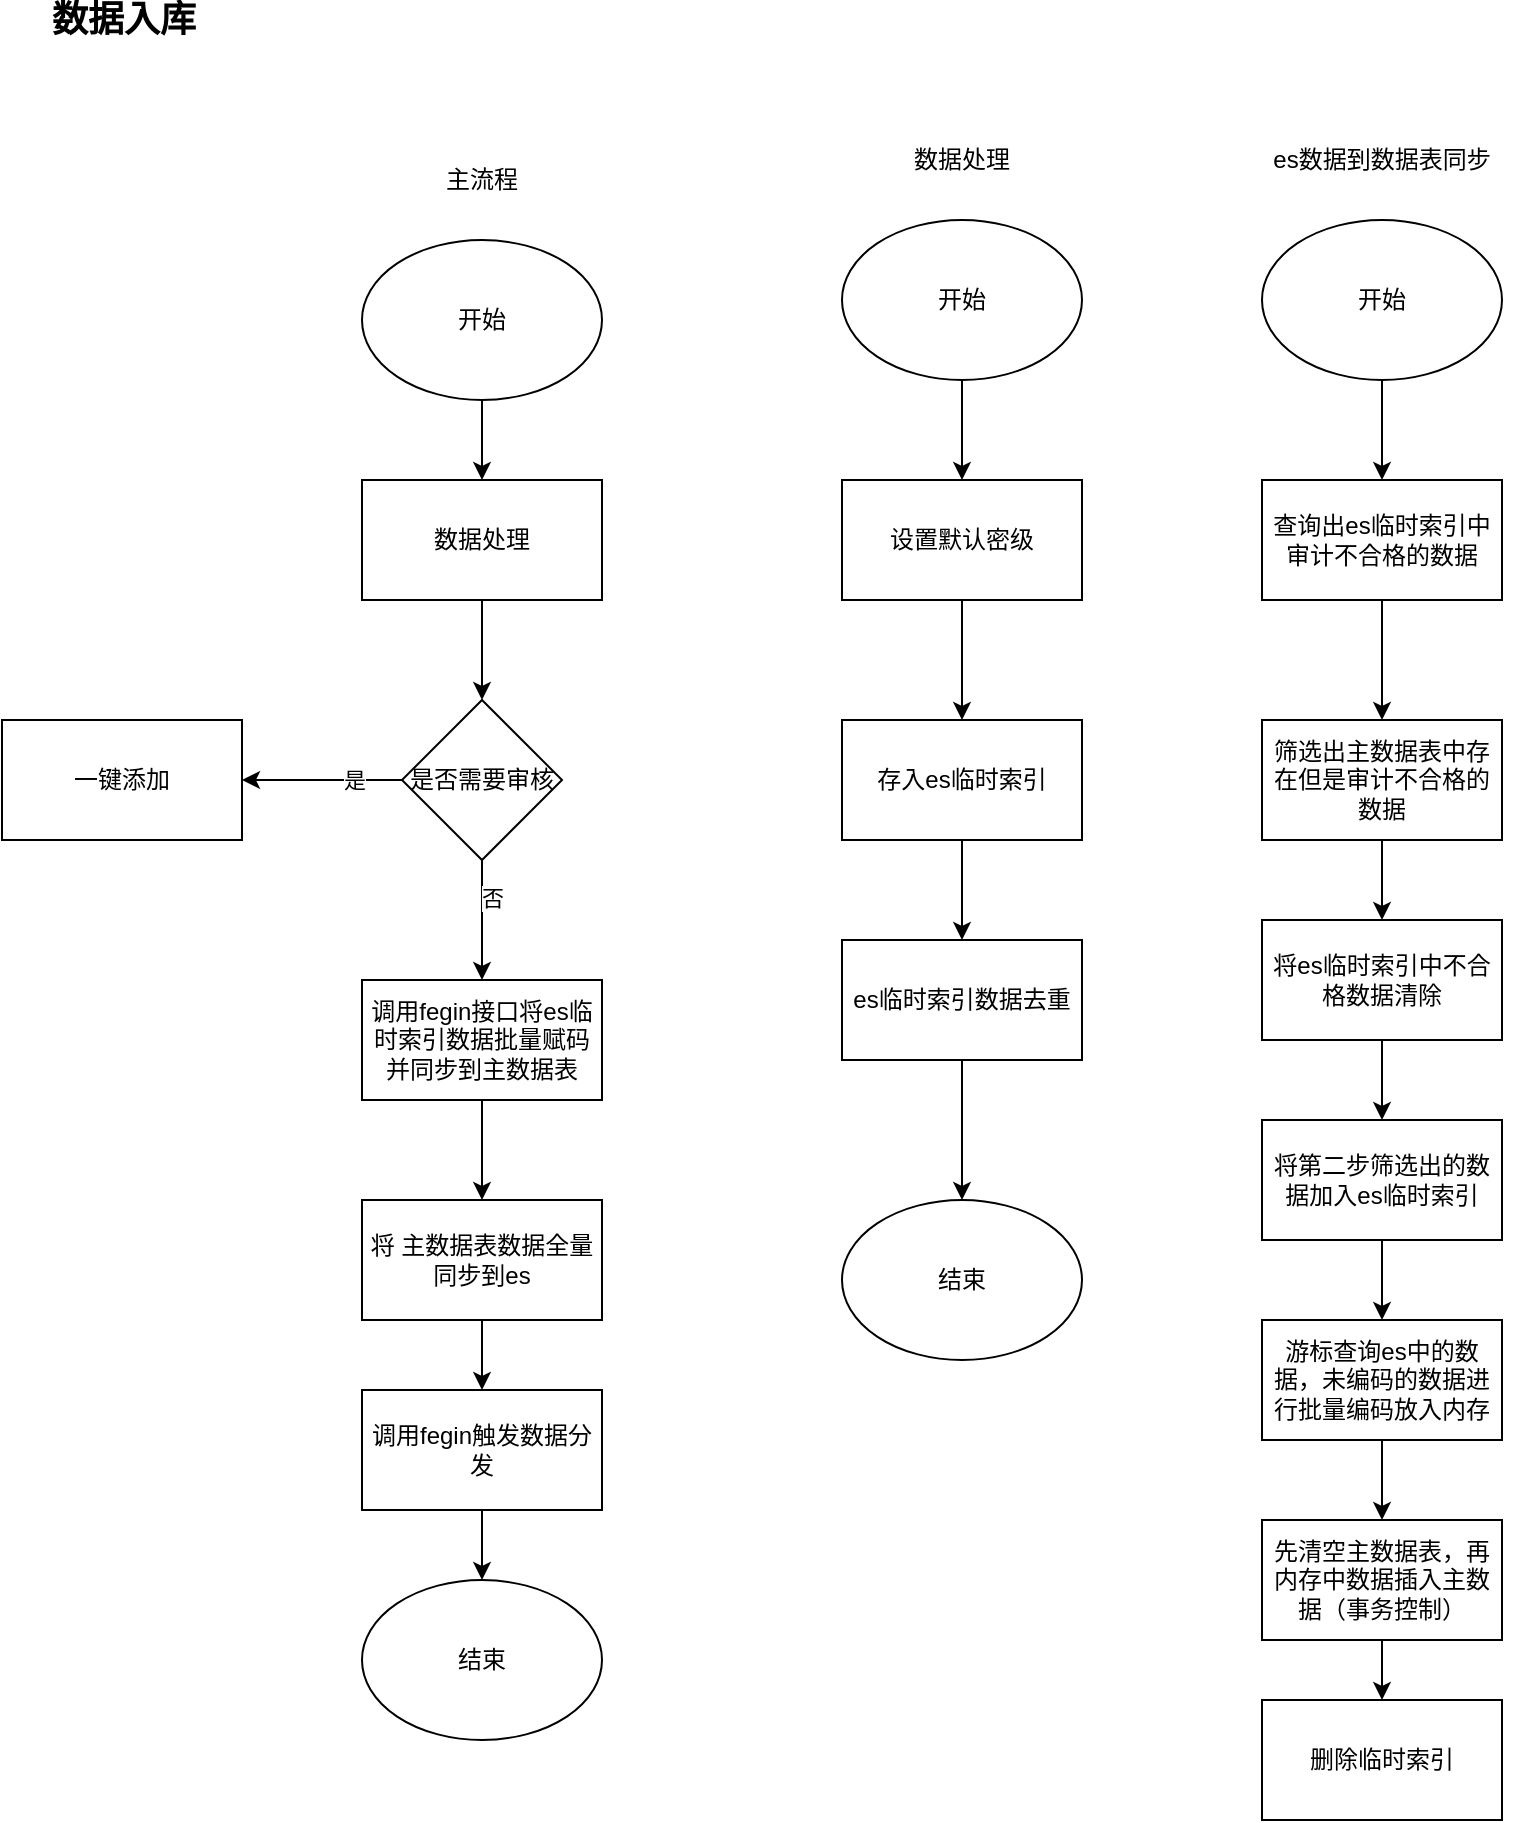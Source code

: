 <mxfile version="23.1.5" type="github">
  <diagram name="第 1 页" id="1Jv4I5vn7Zk7EEgFjA-0">
    <mxGraphModel dx="1114" dy="1784" grid="1" gridSize="10" guides="1" tooltips="1" connect="1" arrows="1" fold="1" page="1" pageScale="1" pageWidth="827" pageHeight="1169" math="0" shadow="0">
      <root>
        <mxCell id="0" />
        <mxCell id="1" parent="0" />
        <mxCell id="ILYdvK3medi0fULYivzU-11" value="" style="edgeStyle=orthogonalEdgeStyle;rounded=0;orthogonalLoop=1;jettySize=auto;html=1;" edge="1" parent="1" source="ILYdvK3medi0fULYivzU-1" target="ILYdvK3medi0fULYivzU-10">
          <mxGeometry relative="1" as="geometry" />
        </mxCell>
        <mxCell id="ILYdvK3medi0fULYivzU-1" value="开始" style="ellipse;whiteSpace=wrap;html=1;" vertex="1" parent="1">
          <mxGeometry x="200" y="100" width="120" height="80" as="geometry" />
        </mxCell>
        <mxCell id="ILYdvK3medi0fULYivzU-14" value="" style="edgeStyle=orthogonalEdgeStyle;rounded=0;orthogonalLoop=1;jettySize=auto;html=1;" edge="1" parent="1" source="ILYdvK3medi0fULYivzU-2" target="ILYdvK3medi0fULYivzU-13">
          <mxGeometry relative="1" as="geometry" />
        </mxCell>
        <mxCell id="ILYdvK3medi0fULYivzU-15" value="是" style="edgeLabel;html=1;align=center;verticalAlign=middle;resizable=0;points=[];" vertex="1" connectable="0" parent="ILYdvK3medi0fULYivzU-14">
          <mxGeometry x="-0.392" relative="1" as="geometry">
            <mxPoint as="offset" />
          </mxGeometry>
        </mxCell>
        <mxCell id="ILYdvK3medi0fULYivzU-37" value="" style="edgeStyle=orthogonalEdgeStyle;rounded=0;orthogonalLoop=1;jettySize=auto;html=1;" edge="1" parent="1" source="ILYdvK3medi0fULYivzU-2" target="ILYdvK3medi0fULYivzU-19">
          <mxGeometry relative="1" as="geometry" />
        </mxCell>
        <mxCell id="ILYdvK3medi0fULYivzU-38" value="否" style="edgeLabel;html=1;align=center;verticalAlign=middle;resizable=0;points=[];" vertex="1" connectable="0" parent="ILYdvK3medi0fULYivzU-37">
          <mxGeometry x="-0.375" y="5" relative="1" as="geometry">
            <mxPoint as="offset" />
          </mxGeometry>
        </mxCell>
        <mxCell id="ILYdvK3medi0fULYivzU-2" value="是否需要审核" style="rhombus;whiteSpace=wrap;html=1;" vertex="1" parent="1">
          <mxGeometry x="220" y="330" width="80" height="80" as="geometry" />
        </mxCell>
        <mxCell id="ILYdvK3medi0fULYivzU-12" value="" style="edgeStyle=orthogonalEdgeStyle;rounded=0;orthogonalLoop=1;jettySize=auto;html=1;" edge="1" parent="1" source="ILYdvK3medi0fULYivzU-10" target="ILYdvK3medi0fULYivzU-2">
          <mxGeometry relative="1" as="geometry" />
        </mxCell>
        <mxCell id="ILYdvK3medi0fULYivzU-10" value="数据处理" style="rounded=0;whiteSpace=wrap;html=1;" vertex="1" parent="1">
          <mxGeometry x="200" y="220" width="120" height="60" as="geometry" />
        </mxCell>
        <mxCell id="ILYdvK3medi0fULYivzU-13" value="一键添加" style="rounded=0;whiteSpace=wrap;html=1;" vertex="1" parent="1">
          <mxGeometry x="20" y="340" width="120" height="60" as="geometry" />
        </mxCell>
        <mxCell id="ILYdvK3medi0fULYivzU-42" value="" style="edgeStyle=orthogonalEdgeStyle;rounded=0;orthogonalLoop=1;jettySize=auto;html=1;" edge="1" parent="1" source="ILYdvK3medi0fULYivzU-19" target="ILYdvK3medi0fULYivzU-41">
          <mxGeometry relative="1" as="geometry" />
        </mxCell>
        <mxCell id="ILYdvK3medi0fULYivzU-19" value="调用fegin接口将es临时索引数据批量赋码并同步到主数据表" style="rounded=0;whiteSpace=wrap;html=1;" vertex="1" parent="1">
          <mxGeometry x="200" y="470" width="120" height="60" as="geometry" />
        </mxCell>
        <mxCell id="ILYdvK3medi0fULYivzU-45" value="" style="edgeStyle=orthogonalEdgeStyle;rounded=0;orthogonalLoop=1;jettySize=auto;html=1;" edge="1" parent="1" source="ILYdvK3medi0fULYivzU-21" target="ILYdvK3medi0fULYivzU-44">
          <mxGeometry relative="1" as="geometry" />
        </mxCell>
        <mxCell id="ILYdvK3medi0fULYivzU-21" value="调用fegin触发数据分发" style="rounded=0;whiteSpace=wrap;html=1;" vertex="1" parent="1">
          <mxGeometry x="200" y="675" width="120" height="60" as="geometry" />
        </mxCell>
        <mxCell id="ILYdvK3medi0fULYivzU-29" value="" style="edgeStyle=orthogonalEdgeStyle;rounded=0;orthogonalLoop=1;jettySize=auto;html=1;" edge="1" parent="1" source="ILYdvK3medi0fULYivzU-23" target="ILYdvK3medi0fULYivzU-28">
          <mxGeometry relative="1" as="geometry" />
        </mxCell>
        <mxCell id="ILYdvK3medi0fULYivzU-23" value="开始" style="ellipse;whiteSpace=wrap;html=1;" vertex="1" parent="1">
          <mxGeometry x="440" y="90" width="120" height="80" as="geometry" />
        </mxCell>
        <mxCell id="ILYdvK3medi0fULYivzU-27" value="" style="edgeStyle=orthogonalEdgeStyle;rounded=0;orthogonalLoop=1;jettySize=auto;html=1;" edge="1" parent="1" source="ILYdvK3medi0fULYivzU-24" target="ILYdvK3medi0fULYivzU-26">
          <mxGeometry relative="1" as="geometry" />
        </mxCell>
        <mxCell id="ILYdvK3medi0fULYivzU-24" value="存入es临时索引" style="rounded=0;whiteSpace=wrap;html=1;" vertex="1" parent="1">
          <mxGeometry x="440" y="340" width="120" height="60" as="geometry" />
        </mxCell>
        <mxCell id="ILYdvK3medi0fULYivzU-47" value="" style="edgeStyle=orthogonalEdgeStyle;rounded=0;orthogonalLoop=1;jettySize=auto;html=1;" edge="1" parent="1" source="ILYdvK3medi0fULYivzU-26" target="ILYdvK3medi0fULYivzU-46">
          <mxGeometry relative="1" as="geometry" />
        </mxCell>
        <mxCell id="ILYdvK3medi0fULYivzU-26" value="es临时索引数据去重" style="rounded=0;whiteSpace=wrap;html=1;" vertex="1" parent="1">
          <mxGeometry x="440" y="450" width="120" height="60" as="geometry" />
        </mxCell>
        <mxCell id="ILYdvK3medi0fULYivzU-48" value="" style="edgeStyle=orthogonalEdgeStyle;rounded=0;orthogonalLoop=1;jettySize=auto;html=1;" edge="1" parent="1" source="ILYdvK3medi0fULYivzU-28" target="ILYdvK3medi0fULYivzU-24">
          <mxGeometry relative="1" as="geometry" />
        </mxCell>
        <mxCell id="ILYdvK3medi0fULYivzU-28" value="设置默认密级" style="rounded=0;whiteSpace=wrap;html=1;" vertex="1" parent="1">
          <mxGeometry x="440" y="220" width="120" height="60" as="geometry" />
        </mxCell>
        <mxCell id="ILYdvK3medi0fULYivzU-43" value="" style="edgeStyle=orthogonalEdgeStyle;rounded=0;orthogonalLoop=1;jettySize=auto;html=1;" edge="1" parent="1" source="ILYdvK3medi0fULYivzU-41" target="ILYdvK3medi0fULYivzU-21">
          <mxGeometry relative="1" as="geometry" />
        </mxCell>
        <mxCell id="ILYdvK3medi0fULYivzU-41" value="将 主数据表数据全量同步到es" style="rounded=0;whiteSpace=wrap;html=1;" vertex="1" parent="1">
          <mxGeometry x="200" y="580" width="120" height="60" as="geometry" />
        </mxCell>
        <mxCell id="ILYdvK3medi0fULYivzU-44" value="结束" style="ellipse;whiteSpace=wrap;html=1;" vertex="1" parent="1">
          <mxGeometry x="200" y="770" width="120" height="80" as="geometry" />
        </mxCell>
        <mxCell id="ILYdvK3medi0fULYivzU-46" value="结束" style="ellipse;whiteSpace=wrap;html=1;" vertex="1" parent="1">
          <mxGeometry x="440" y="580" width="120" height="80" as="geometry" />
        </mxCell>
        <mxCell id="ILYdvK3medi0fULYivzU-49" value="主流程" style="text;html=1;align=center;verticalAlign=middle;whiteSpace=wrap;rounded=0;" vertex="1" parent="1">
          <mxGeometry x="230" y="50" width="60" height="40" as="geometry" />
        </mxCell>
        <mxCell id="ILYdvK3medi0fULYivzU-50" value="数据处理" style="text;html=1;align=center;verticalAlign=middle;whiteSpace=wrap;rounded=0;" vertex="1" parent="1">
          <mxGeometry x="470" y="40" width="60" height="40" as="geometry" />
        </mxCell>
        <mxCell id="ILYdvK3medi0fULYivzU-54" value="" style="edgeStyle=orthogonalEdgeStyle;rounded=0;orthogonalLoop=1;jettySize=auto;html=1;" edge="1" parent="1" source="ILYdvK3medi0fULYivzU-51" target="ILYdvK3medi0fULYivzU-53">
          <mxGeometry relative="1" as="geometry" />
        </mxCell>
        <mxCell id="ILYdvK3medi0fULYivzU-51" value="开始" style="ellipse;whiteSpace=wrap;html=1;" vertex="1" parent="1">
          <mxGeometry x="650" y="90" width="120" height="80" as="geometry" />
        </mxCell>
        <mxCell id="ILYdvK3medi0fULYivzU-52" value="es数据到数据表同步" style="text;html=1;align=center;verticalAlign=middle;whiteSpace=wrap;rounded=0;" vertex="1" parent="1">
          <mxGeometry x="640" y="42.5" width="140" height="35" as="geometry" />
        </mxCell>
        <mxCell id="ILYdvK3medi0fULYivzU-59" value="" style="edgeStyle=orthogonalEdgeStyle;rounded=0;orthogonalLoop=1;jettySize=auto;html=1;" edge="1" parent="1" source="ILYdvK3medi0fULYivzU-53" target="ILYdvK3medi0fULYivzU-55">
          <mxGeometry relative="1" as="geometry" />
        </mxCell>
        <mxCell id="ILYdvK3medi0fULYivzU-53" value="查询出es临时索引中审计不合格的数据" style="rounded=0;whiteSpace=wrap;html=1;" vertex="1" parent="1">
          <mxGeometry x="650" y="220" width="120" height="60" as="geometry" />
        </mxCell>
        <mxCell id="ILYdvK3medi0fULYivzU-60" value="" style="edgeStyle=orthogonalEdgeStyle;rounded=0;orthogonalLoop=1;jettySize=auto;html=1;" edge="1" parent="1" source="ILYdvK3medi0fULYivzU-55" target="ILYdvK3medi0fULYivzU-56">
          <mxGeometry relative="1" as="geometry" />
        </mxCell>
        <mxCell id="ILYdvK3medi0fULYivzU-55" value="筛选出主数据表中存在但是审计不合格的数据" style="rounded=0;whiteSpace=wrap;html=1;" vertex="1" parent="1">
          <mxGeometry x="650" y="340" width="120" height="60" as="geometry" />
        </mxCell>
        <mxCell id="ILYdvK3medi0fULYivzU-61" value="" style="edgeStyle=orthogonalEdgeStyle;rounded=0;orthogonalLoop=1;jettySize=auto;html=1;" edge="1" parent="1" source="ILYdvK3medi0fULYivzU-56" target="ILYdvK3medi0fULYivzU-57">
          <mxGeometry relative="1" as="geometry" />
        </mxCell>
        <mxCell id="ILYdvK3medi0fULYivzU-56" value="将es临时索引中不合格数据清除" style="rounded=0;whiteSpace=wrap;html=1;" vertex="1" parent="1">
          <mxGeometry x="650" y="440" width="120" height="60" as="geometry" />
        </mxCell>
        <mxCell id="ILYdvK3medi0fULYivzU-66" value="" style="edgeStyle=orthogonalEdgeStyle;rounded=0;orthogonalLoop=1;jettySize=auto;html=1;" edge="1" parent="1" source="ILYdvK3medi0fULYivzU-57" target="ILYdvK3medi0fULYivzU-63">
          <mxGeometry relative="1" as="geometry" />
        </mxCell>
        <mxCell id="ILYdvK3medi0fULYivzU-57" value="将第二步筛选出的数据加入es临时索引" style="rounded=0;whiteSpace=wrap;html=1;" vertex="1" parent="1">
          <mxGeometry x="650" y="540" width="120" height="60" as="geometry" />
        </mxCell>
        <mxCell id="ILYdvK3medi0fULYivzU-70" value="" style="edgeStyle=orthogonalEdgeStyle;rounded=0;orthogonalLoop=1;jettySize=auto;html=1;" edge="1" parent="1" source="ILYdvK3medi0fULYivzU-58" target="ILYdvK3medi0fULYivzU-69">
          <mxGeometry relative="1" as="geometry" />
        </mxCell>
        <mxCell id="ILYdvK3medi0fULYivzU-58" value="先清空主数据表，再内存中数据插入主数据（事务控制）" style="rounded=0;whiteSpace=wrap;html=1;" vertex="1" parent="1">
          <mxGeometry x="650" y="740" width="120" height="60" as="geometry" />
        </mxCell>
        <mxCell id="ILYdvK3medi0fULYivzU-67" value="" style="edgeStyle=orthogonalEdgeStyle;rounded=0;orthogonalLoop=1;jettySize=auto;html=1;" edge="1" parent="1" source="ILYdvK3medi0fULYivzU-63" target="ILYdvK3medi0fULYivzU-58">
          <mxGeometry relative="1" as="geometry" />
        </mxCell>
        <mxCell id="ILYdvK3medi0fULYivzU-63" value="游标查询es中的数据，未编码的数据进行批量编码放入内存" style="rounded=0;whiteSpace=wrap;html=1;" vertex="1" parent="1">
          <mxGeometry x="650" y="640" width="120" height="60" as="geometry" />
        </mxCell>
        <mxCell id="ILYdvK3medi0fULYivzU-68" value="&lt;b&gt;&lt;font style=&quot;font-size: 18px;&quot;&gt;数据入库&lt;/font&gt;&lt;/b&gt;" style="text;html=1;spacing=5;spacingTop=-20;whiteSpace=wrap;overflow=hidden;rounded=0;" vertex="1" parent="1">
          <mxGeometry x="40" y="-10" width="190" height="40" as="geometry" />
        </mxCell>
        <mxCell id="ILYdvK3medi0fULYivzU-69" value="删除临时索引" style="rounded=0;whiteSpace=wrap;html=1;" vertex="1" parent="1">
          <mxGeometry x="650" y="830" width="120" height="60" as="geometry" />
        </mxCell>
      </root>
    </mxGraphModel>
  </diagram>
</mxfile>
